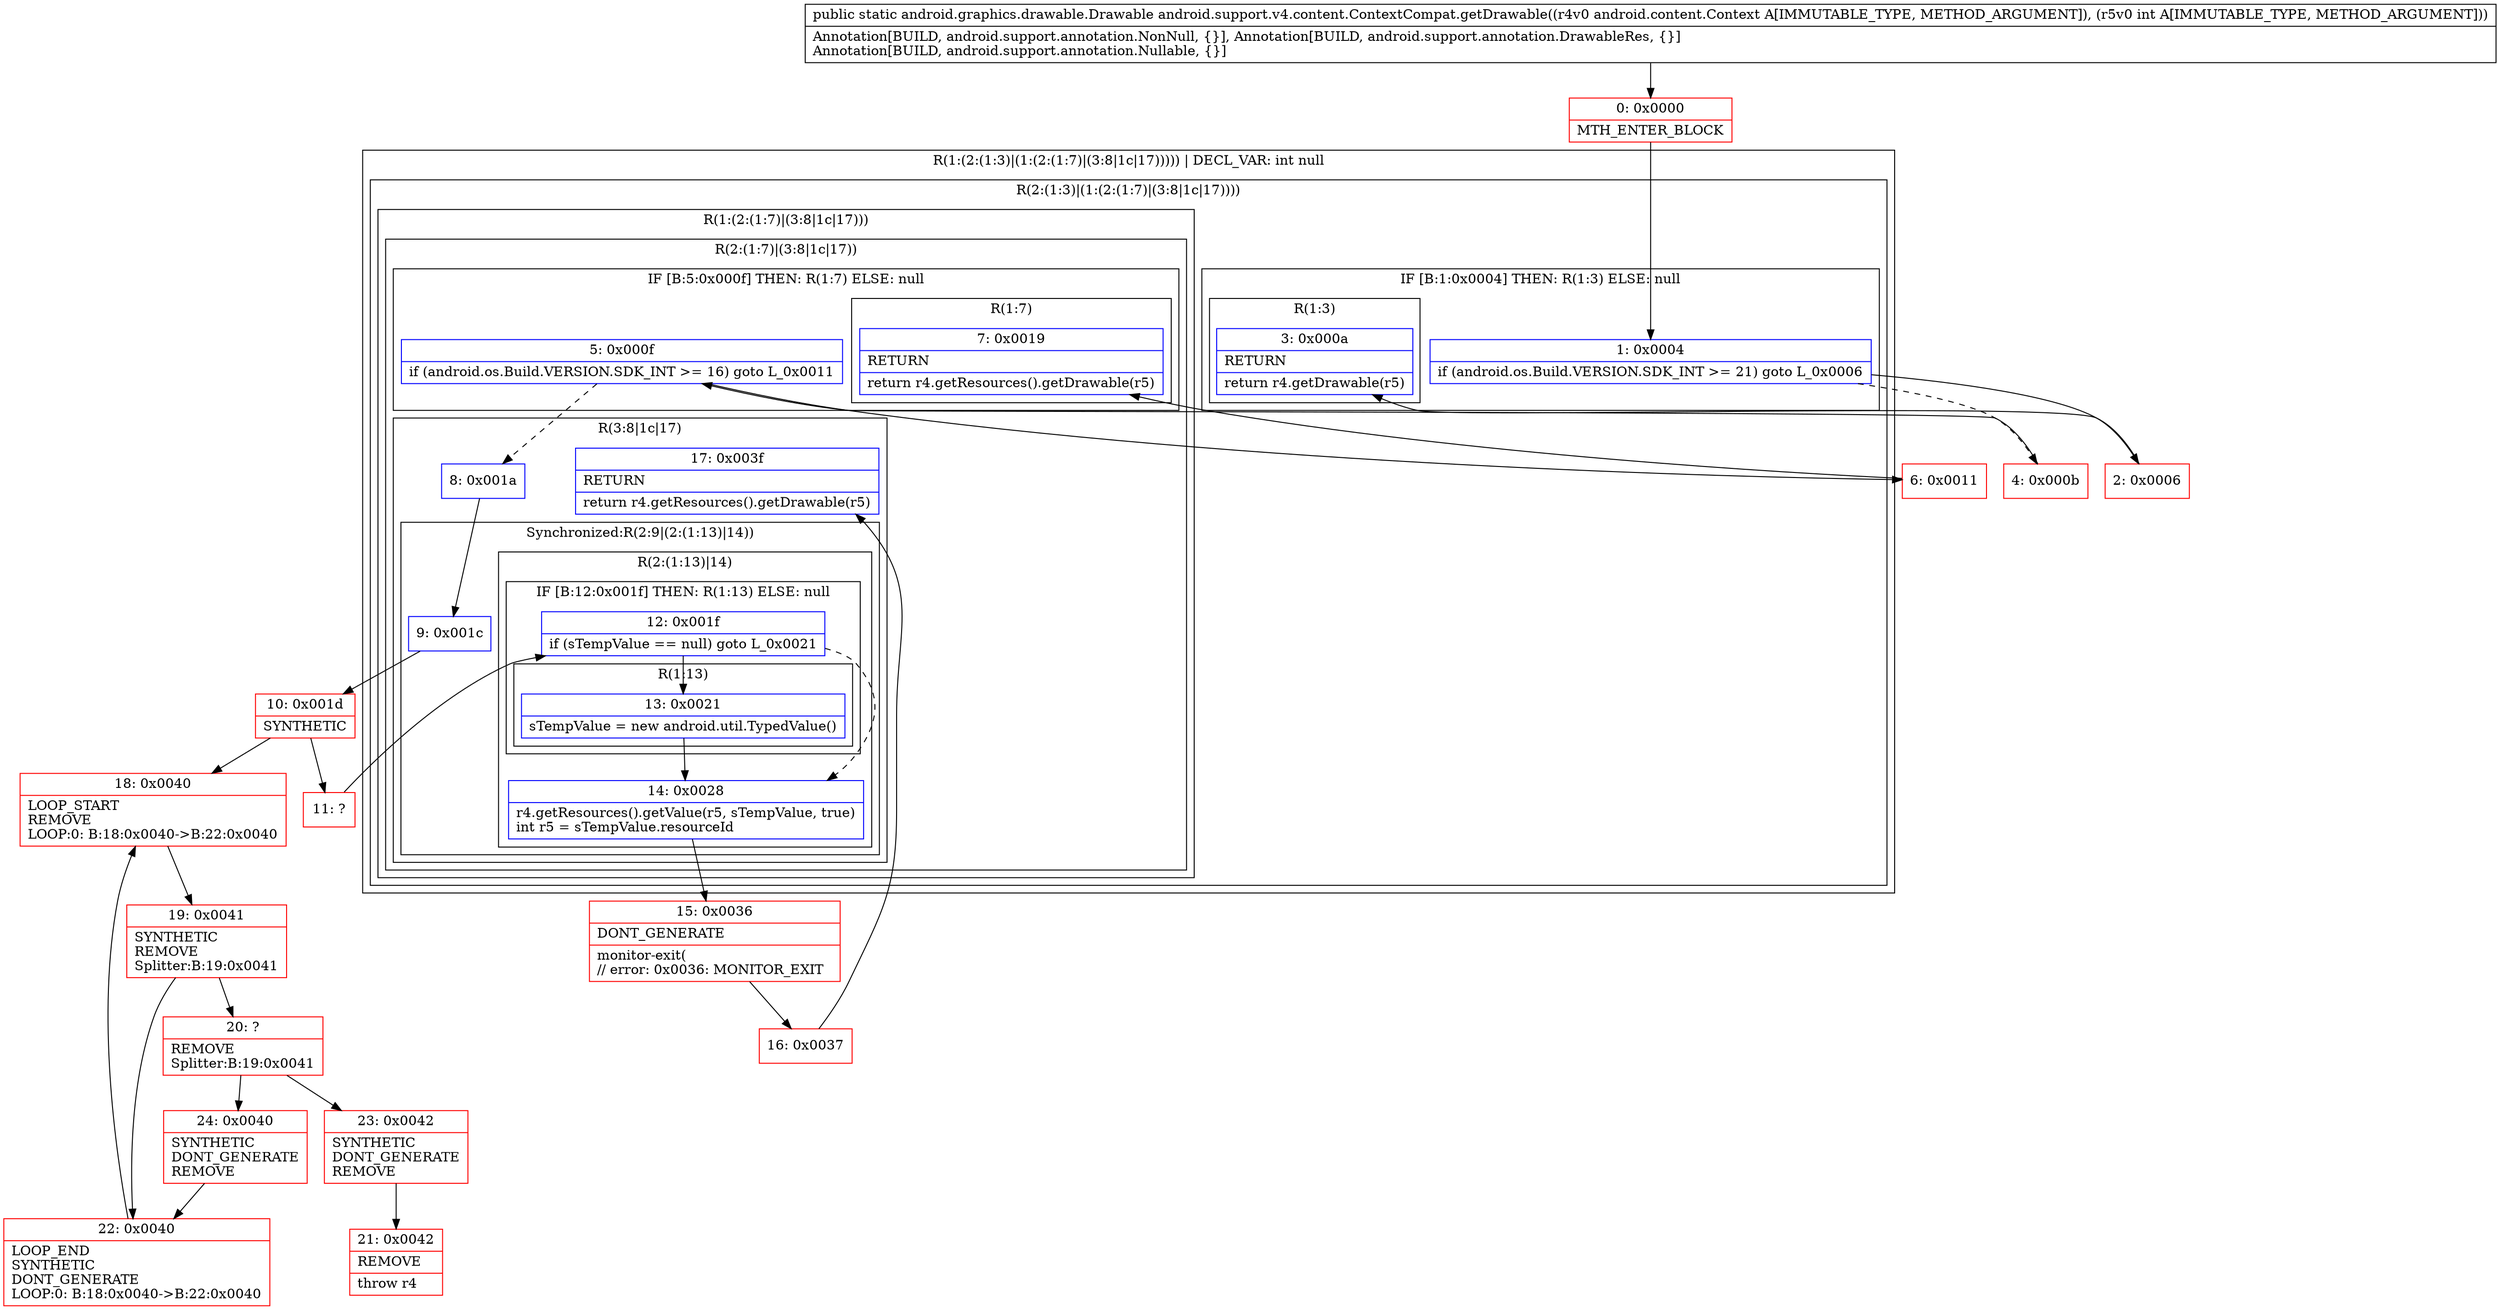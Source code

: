 digraph "CFG forandroid.support.v4.content.ContextCompat.getDrawable(Landroid\/content\/Context;I)Landroid\/graphics\/drawable\/Drawable;" {
subgraph cluster_Region_1549746917 {
label = "R(1:(2:(1:3)|(1:(2:(1:7)|(3:8|1c|17))))) | DECL_VAR: int null\l";
node [shape=record,color=blue];
subgraph cluster_Region_508481501 {
label = "R(2:(1:3)|(1:(2:(1:7)|(3:8|1c|17))))";
node [shape=record,color=blue];
subgraph cluster_IfRegion_2142895390 {
label = "IF [B:1:0x0004] THEN: R(1:3) ELSE: null";
node [shape=record,color=blue];
Node_1 [shape=record,label="{1\:\ 0x0004|if (android.os.Build.VERSION.SDK_INT \>= 21) goto L_0x0006\l}"];
subgraph cluster_Region_1858485629 {
label = "R(1:3)";
node [shape=record,color=blue];
Node_3 [shape=record,label="{3\:\ 0x000a|RETURN\l|return r4.getDrawable(r5)\l}"];
}
}
subgraph cluster_Region_1210585642 {
label = "R(1:(2:(1:7)|(3:8|1c|17)))";
node [shape=record,color=blue];
subgraph cluster_Region_544218325 {
label = "R(2:(1:7)|(3:8|1c|17))";
node [shape=record,color=blue];
subgraph cluster_IfRegion_277959880 {
label = "IF [B:5:0x000f] THEN: R(1:7) ELSE: null";
node [shape=record,color=blue];
Node_5 [shape=record,label="{5\:\ 0x000f|if (android.os.Build.VERSION.SDK_INT \>= 16) goto L_0x0011\l}"];
subgraph cluster_Region_1340321394 {
label = "R(1:7)";
node [shape=record,color=blue];
Node_7 [shape=record,label="{7\:\ 0x0019|RETURN\l|return r4.getResources().getDrawable(r5)\l}"];
}
}
subgraph cluster_Region_982528509 {
label = "R(3:8|1c|17)";
node [shape=record,color=blue];
Node_8 [shape=record,label="{8\:\ 0x001a}"];
subgraph cluster_SynchronizedRegion_1204968678 {
label = "Synchronized:R(2:9|(2:(1:13)|14))";
node [shape=record,color=blue];
Node_9 [shape=record,label="{9\:\ 0x001c}"];
subgraph cluster_Region_1187923596 {
label = "R(2:(1:13)|14)";
node [shape=record,color=blue];
subgraph cluster_IfRegion_1734633085 {
label = "IF [B:12:0x001f] THEN: R(1:13) ELSE: null";
node [shape=record,color=blue];
Node_12 [shape=record,label="{12\:\ 0x001f|if (sTempValue == null) goto L_0x0021\l}"];
subgraph cluster_Region_2110347597 {
label = "R(1:13)";
node [shape=record,color=blue];
Node_13 [shape=record,label="{13\:\ 0x0021|sTempValue = new android.util.TypedValue()\l}"];
}
}
Node_14 [shape=record,label="{14\:\ 0x0028|r4.getResources().getValue(r5, sTempValue, true)\lint r5 = sTempValue.resourceId\l}"];
}
}
Node_17 [shape=record,label="{17\:\ 0x003f|RETURN\l|return r4.getResources().getDrawable(r5)\l}"];
}
}
}
}
}
Node_0 [shape=record,color=red,label="{0\:\ 0x0000|MTH_ENTER_BLOCK\l}"];
Node_2 [shape=record,color=red,label="{2\:\ 0x0006}"];
Node_4 [shape=record,color=red,label="{4\:\ 0x000b}"];
Node_6 [shape=record,color=red,label="{6\:\ 0x0011}"];
Node_10 [shape=record,color=red,label="{10\:\ 0x001d|SYNTHETIC\l}"];
Node_11 [shape=record,color=red,label="{11\:\ ?}"];
Node_15 [shape=record,color=red,label="{15\:\ 0x0036|DONT_GENERATE\l|monitor\-exit(\l\/\/ error: 0x0036: MONITOR_EXIT  \l}"];
Node_16 [shape=record,color=red,label="{16\:\ 0x0037}"];
Node_18 [shape=record,color=red,label="{18\:\ 0x0040|LOOP_START\lREMOVE\lLOOP:0: B:18:0x0040\-\>B:22:0x0040\l}"];
Node_19 [shape=record,color=red,label="{19\:\ 0x0041|SYNTHETIC\lREMOVE\lSplitter:B:19:0x0041\l}"];
Node_20 [shape=record,color=red,label="{20\:\ ?|REMOVE\lSplitter:B:19:0x0041\l}"];
Node_21 [shape=record,color=red,label="{21\:\ 0x0042|REMOVE\l|throw r4\l}"];
Node_22 [shape=record,color=red,label="{22\:\ 0x0040|LOOP_END\lSYNTHETIC\lDONT_GENERATE\lLOOP:0: B:18:0x0040\-\>B:22:0x0040\l}"];
Node_23 [shape=record,color=red,label="{23\:\ 0x0042|SYNTHETIC\lDONT_GENERATE\lREMOVE\l}"];
Node_24 [shape=record,color=red,label="{24\:\ 0x0040|SYNTHETIC\lDONT_GENERATE\lREMOVE\l}"];
MethodNode[shape=record,label="{public static android.graphics.drawable.Drawable android.support.v4.content.ContextCompat.getDrawable((r4v0 android.content.Context A[IMMUTABLE_TYPE, METHOD_ARGUMENT]), (r5v0 int A[IMMUTABLE_TYPE, METHOD_ARGUMENT]))  | Annotation[BUILD, android.support.annotation.NonNull, \{\}], Annotation[BUILD, android.support.annotation.DrawableRes, \{\}]\lAnnotation[BUILD, android.support.annotation.Nullable, \{\}]\l}"];
MethodNode -> Node_0;
Node_1 -> Node_2;
Node_1 -> Node_4[style=dashed];
Node_5 -> Node_6;
Node_5 -> Node_8[style=dashed];
Node_8 -> Node_9;
Node_9 -> Node_10;
Node_12 -> Node_13;
Node_12 -> Node_14[style=dashed];
Node_13 -> Node_14;
Node_14 -> Node_15;
Node_0 -> Node_1;
Node_2 -> Node_3;
Node_4 -> Node_5;
Node_6 -> Node_7;
Node_10 -> Node_11;
Node_10 -> Node_18;
Node_11 -> Node_12;
Node_15 -> Node_16;
Node_16 -> Node_17;
Node_18 -> Node_19;
Node_19 -> Node_20;
Node_19 -> Node_22;
Node_20 -> Node_23;
Node_20 -> Node_24;
Node_22 -> Node_18;
Node_23 -> Node_21;
Node_24 -> Node_22;
}

